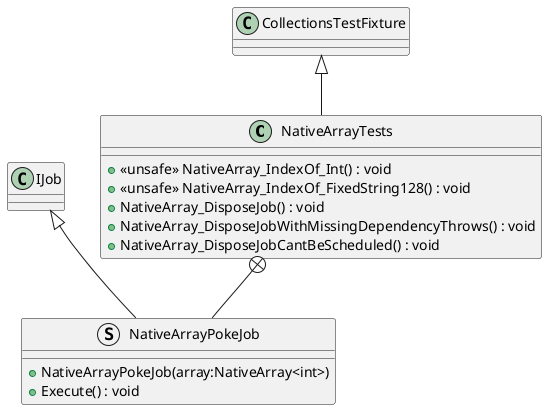 @startuml
class NativeArrayTests {
    + <<unsafe>> NativeArray_IndexOf_Int() : void
    + <<unsafe>> NativeArray_IndexOf_FixedString128() : void
    + NativeArray_DisposeJob() : void
    + NativeArray_DisposeJobWithMissingDependencyThrows() : void
    + NativeArray_DisposeJobCantBeScheduled() : void
}
struct NativeArrayPokeJob {
    + NativeArrayPokeJob(array:NativeArray<int>)
    + Execute() : void
}
CollectionsTestFixture <|-- NativeArrayTests
NativeArrayTests +-- NativeArrayPokeJob
IJob <|-- NativeArrayPokeJob
@enduml

